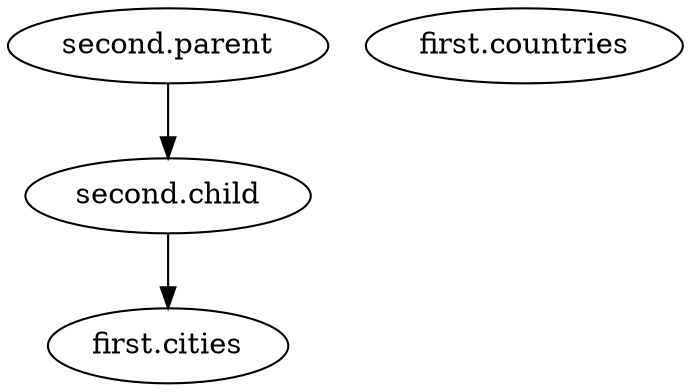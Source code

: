 strict digraph "" {
"first.cities";
"first.countries";
"second.child";
"second.parent";
"second.child" -> "first.cities";
"second.parent" -> "second.child";
}
